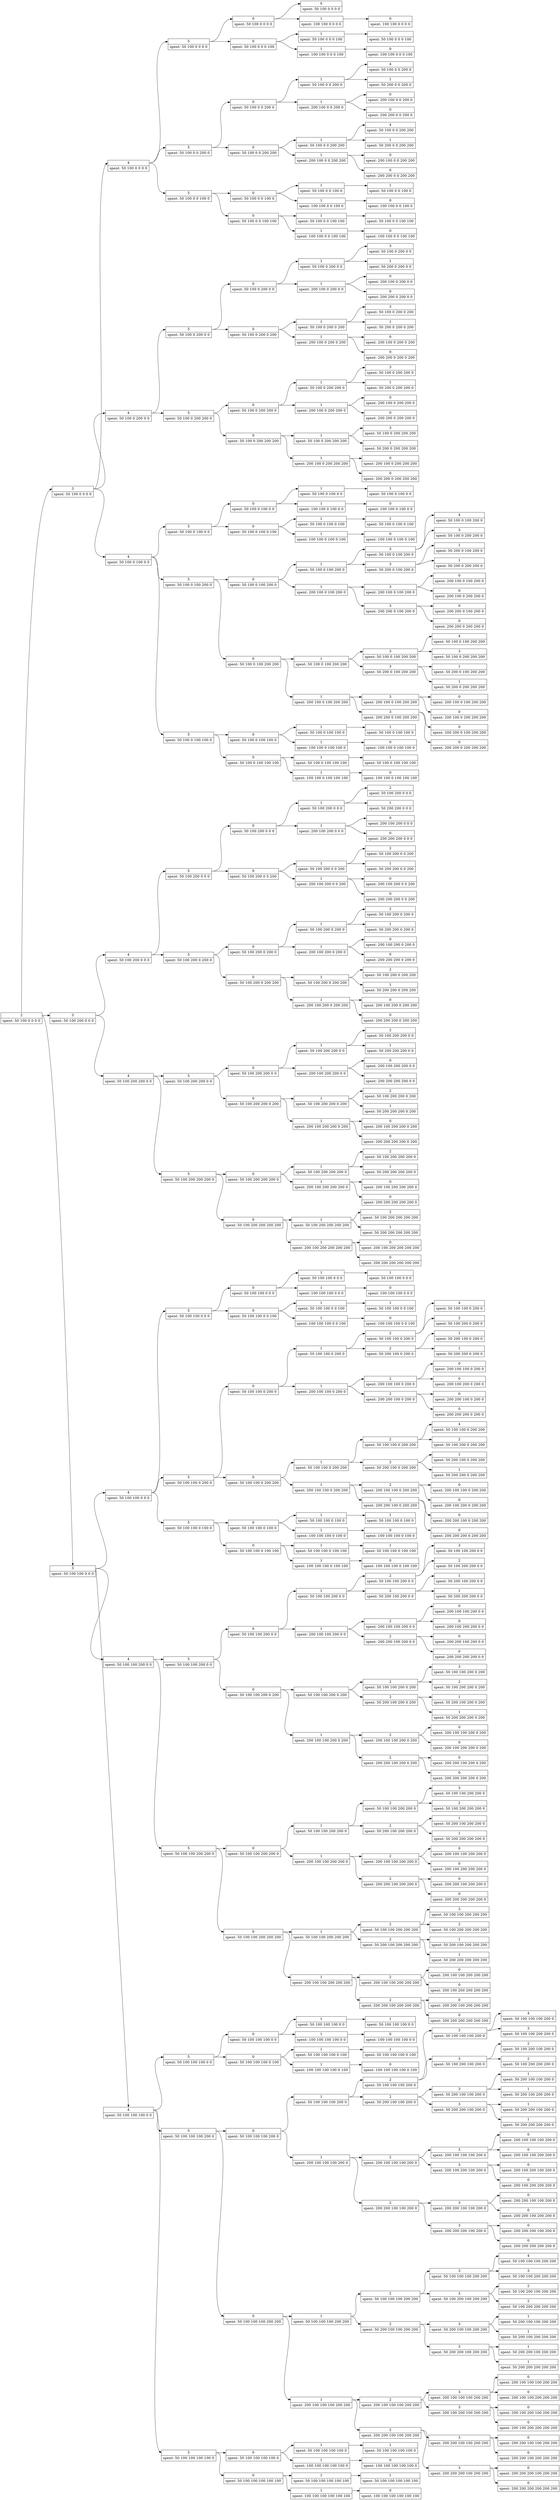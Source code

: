 digraph g {  graph [ rankdir = "LR"];node [fontsize = "16" shape = "ellipse"]; edge [];"node0"[label="<f0>2| spent: 50 100 0 0 0 0 " shape = "record"];"node1"[label="<f0>3| spent: 50 100 0 0 0 0 " shape = "record"];"node2"[label="<f0>4| spent: 50 100 0 0 0 0 " shape = "record"];"node3"[label="<f0>5| spent: 50 100 0 0 0 0 " shape = "record"];"node4"[label="<f0>0| spent: 50 100 0 0 0 0 " shape = "record"];"node5"[label="<f0>0| spent: 50 100 0 0 0 0 " shape = "record"];"node6"[label="<f0>1| spent: 100 100 0 0 0 0 " shape = "record"];"node7"[label="<f0>0| spent: 100 100 0 0 0 0 " shape = "record"];"node8"[label="<f0>0| spent: 50 100 0 0 0 100 " shape = "record"];"node9"[label="<f0>1| spent: 50 100 0 0 0 100 " shape = "record"];"node10"[label="<f0>1| spent: 50 100 0 0 0 100 " shape = "record"];"node11"[label="<f0>1| spent: 100 100 0 0 0 100 " shape = "record"];"node12"[label="<f0>0| spent: 100 100 0 0 0 100 " shape = "record"];"node13"[label="<f0>5| spent: 50 100 0 0 200 0 " shape = "record"];"node14"[label="<f0>0| spent: 50 100 0 0 200 0 " shape = "record"];"node15"[label="<f0>1| spent: 50 100 0 0 200 0 " shape = "record"];"node16"[label="<f0>4| spent: 50 100 0 0 200 0 " shape = "record"];"node17"[label="<f0>1| spent: 50 200 0 0 200 0 " shape = "record"];"node18"[label="<f0>1| spent: 200 100 0 0 200 0 " shape = "record"];"node19"[label="<f0>0| spent: 200 100 0 0 200 0 " shape = "record"];"node20"[label="<f0>0| spent: 200 200 0 0 200 0 " shape = "record"];"node21"[label="<f0>0| spent: 50 100 0 0 200 200 " shape = "record"];"node22"[label="<f0>1| spent: 50 100 0 0 200 200 " shape = "record"];"node23"[label="<f0>4| spent: 50 100 0 0 200 200 " shape = "record"];"node24"[label="<f0>1| spent: 50 200 0 0 200 200 " shape = "record"];"node25"[label="<f0>1| spent: 200 100 0 0 200 200 " shape = "record"];"node26"[label="<f0>0| spent: 200 100 0 0 200 200 " shape = "record"];"node27"[label="<f0>0| spent: 200 200 0 0 200 200 " shape = "record"];"node28"[label="<f0>5| spent: 50 100 0 0 100 0 " shape = "record"];"node29"[label="<f0>0| spent: 50 100 0 0 100 0 " shape = "record"];"node30"[label="<f0>1| spent: 50 100 0 0 100 0 " shape = "record"];"node31"[label="<f0>1| spent: 50 100 0 0 100 0 " shape = "record"];"node32"[label="<f0>1| spent: 100 100 0 0 100 0 " shape = "record"];"node33"[label="<f0>0| spent: 100 100 0 0 100 0 " shape = "record"];"node34"[label="<f0>0| spent: 50 100 0 0 100 100 " shape = "record"];"node35"[label="<f0>1| spent: 50 100 0 0 100 100 " shape = "record"];"node36"[label="<f0>1| spent: 50 100 0 0 100 100 " shape = "record"];"node37"[label="<f0>1| spent: 100 100 0 0 100 100 " shape = "record"];"node38"[label="<f0>0| spent: 100 100 0 0 100 100 " shape = "record"];"node39"[label="<f0>4| spent: 50 100 0 200 0 0 " shape = "record"];"node40"[label="<f0>5| spent: 50 100 0 200 0 0 " shape = "record"];"node41"[label="<f0>0| spent: 50 100 0 200 0 0 " shape = "record"];"node42"[label="<f0>1| spent: 50 100 0 200 0 0 " shape = "record"];"node43"[label="<f0>3| spent: 50 100 0 200 0 0 " shape = "record"];"node44"[label="<f0>1| spent: 50 200 0 200 0 0 " shape = "record"];"node45"[label="<f0>1| spent: 200 100 0 200 0 0 " shape = "record"];"node46"[label="<f0>0| spent: 200 100 0 200 0 0 " shape = "record"];"node47"[label="<f0>0| spent: 200 200 0 200 0 0 " shape = "record"];"node48"[label="<f0>0| spent: 50 100 0 200 0 200 " shape = "record"];"node49"[label="<f0>1| spent: 50 100 0 200 0 200 " shape = "record"];"node50"[label="<f0>3| spent: 50 100 0 200 0 200 " shape = "record"];"node51"[label="<f0>1| spent: 50 200 0 200 0 200 " shape = "record"];"node52"[label="<f0>1| spent: 200 100 0 200 0 200 " shape = "record"];"node53"[label="<f0>0| spent: 200 100 0 200 0 200 " shape = "record"];"node54"[label="<f0>0| spent: 200 200 0 200 0 200 " shape = "record"];"node55"[label="<f0>5| spent: 50 100 0 200 200 0 " shape = "record"];"node56"[label="<f0>0| spent: 50 100 0 200 200 0 " shape = "record"];"node57"[label="<f0>1| spent: 50 100 0 200 200 0 " shape = "record"];"node58"[label="<f0>3| spent: 50 100 0 200 200 0 " shape = "record"];"node59"[label="<f0>1| spent: 50 200 0 200 200 0 " shape = "record"];"node60"[label="<f0>1| spent: 200 100 0 200 200 0 " shape = "record"];"node61"[label="<f0>0| spent: 200 100 0 200 200 0 " shape = "record"];"node62"[label="<f0>0| spent: 200 200 0 200 200 0 " shape = "record"];"node63"[label="<f0>0| spent: 50 100 0 200 200 200 " shape = "record"];"node64"[label="<f0>1| spent: 50 100 0 200 200 200 " shape = "record"];"node65"[label="<f0>3| spent: 50 100 0 200 200 200 " shape = "record"];"node66"[label="<f0>1| spent: 50 200 0 200 200 200 " shape = "record"];"node67"[label="<f0>1| spent: 200 100 0 200 200 200 " shape = "record"];"node68"[label="<f0>0| spent: 200 100 0 200 200 200 " shape = "record"];"node69"[label="<f0>0| spent: 200 200 0 200 200 200 " shape = "record"];"node70"[label="<f0>4| spent: 50 100 0 100 0 0 " shape = "record"];"node71"[label="<f0>5| spent: 50 100 0 100 0 0 " shape = "record"];"node72"[label="<f0>0| spent: 50 100 0 100 0 0 " shape = "record"];"node73"[label="<f0>1| spent: 50 100 0 100 0 0 " shape = "record"];"node74"[label="<f0>1| spent: 50 100 0 100 0 0 " shape = "record"];"node75"[label="<f0>1| spent: 100 100 0 100 0 0 " shape = "record"];"node76"[label="<f0>0| spent: 100 100 0 100 0 0 " shape = "record"];"node77"[label="<f0>0| spent: 50 100 0 100 0 100 " shape = "record"];"node78"[label="<f0>1| spent: 50 100 0 100 0 100 " shape = "record"];"node79"[label="<f0>1| spent: 50 100 0 100 0 100 " shape = "record"];"node80"[label="<f0>1| spent: 100 100 0 100 0 100 " shape = "record"];"node81"[label="<f0>0| spent: 100 100 0 100 0 100 " shape = "record"];"node82"[label="<f0>5| spent: 50 100 0 100 200 0 " shape = "record"];"node83"[label="<f0>0| spent: 50 100 0 100 200 0 " shape = "record"];"node84"[label="<f0>1| spent: 50 100 0 100 200 0 " shape = "record"];"node85"[label="<f0>3| spent: 50 100 0 100 200 0 " shape = "record"];"node86"[label="<f0>4| spent: 50 100 0 100 200 0 " shape = "record"];"node87"[label="<f0>3| spent: 50 100 0 200 200 0 " shape = "record"];"node88"[label="<f0>3| spent: 50 200 0 100 200 0 " shape = "record"];"node89"[label="<f0>1| spent: 50 200 0 100 200 0 " shape = "record"];"node90"[label="<f0>1| spent: 50 200 0 200 200 0 " shape = "record"];"node91"[label="<f0>1| spent: 200 100 0 100 200 0 " shape = "record"];"node92"[label="<f0>3| spent: 200 100 0 100 200 0 " shape = "record"];"node93"[label="<f0>0| spent: 200 100 0 100 200 0 " shape = "record"];"node94"[label="<f0>0| spent: 200 100 0 200 200 0 " shape = "record"];"node95"[label="<f0>3| spent: 200 200 0 100 200 0 " shape = "record"];"node96"[label="<f0>0| spent: 200 200 0 100 200 0 " shape = "record"];"node97"[label="<f0>0| spent: 200 200 0 200 200 0 " shape = "record"];"node98"[label="<f0>0| spent: 50 100 0 100 200 200 " shape = "record"];"node99"[label="<f0>1| spent: 50 100 0 100 200 200 " shape = "record"];"node100"[label="<f0>3| spent: 50 100 0 100 200 200 " shape = "record"];"node101"[label="<f0>4| spent: 50 100 0 100 200 200 " shape = "record"];"node102"[label="<f0>3| spent: 50 100 0 200 200 200 " shape = "record"];"node103"[label="<f0>3| spent: 50 200 0 100 200 200 " shape = "record"];"node104"[label="<f0>1| spent: 50 200 0 100 200 200 " shape = "record"];"node105"[label="<f0>1| spent: 50 200 0 200 200 200 " shape = "record"];"node106"[label="<f0>1| spent: 200 100 0 100 200 200 " shape = "record"];"node107"[label="<f0>3| spent: 200 100 0 100 200 200 " shape = "record"];"node108"[label="<f0>0| spent: 200 100 0 100 200 200 " shape = "record"];"node109"[label="<f0>0| spent: 200 100 0 200 200 200 " shape = "record"];"node110"[label="<f0>3| spent: 200 200 0 100 200 200 " shape = "record"];"node111"[label="<f0>0| spent: 200 200 0 100 200 200 " shape = "record"];"node112"[label="<f0>0| spent: 200 200 0 200 200 200 " shape = "record"];"node113"[label="<f0>5| spent: 50 100 0 100 100 0 " shape = "record"];"node114"[label="<f0>0| spent: 50 100 0 100 100 0 " shape = "record"];"node115"[label="<f0>1| spent: 50 100 0 100 100 0 " shape = "record"];"node116"[label="<f0>1| spent: 50 100 0 100 100 0 " shape = "record"];"node117"[label="<f0>1| spent: 100 100 0 100 100 0 " shape = "record"];"node118"[label="<f0>0| spent: 100 100 0 100 100 0 " shape = "record"];"node119"[label="<f0>0| spent: 50 100 0 100 100 100 " shape = "record"];"node120"[label="<f0>1| spent: 50 100 0 100 100 100 " shape = "record"];"node121"[label="<f0>1| spent: 50 100 0 100 100 100 " shape = "record"];"node122"[label="<f0>1| spent: 100 100 0 100 100 100 " shape = "record"];"node123"[label="<f0>0| spent: 100 100 0 100 100 100 " shape = "record"];"node124"[label="<f0>3| spent: 50 100 200 0 0 0 " shape = "record"];"node125"[label="<f0>4| spent: 50 100 200 0 0 0 " shape = "record"];"node126"[label="<f0>5| spent: 50 100 200 0 0 0 " shape = "record"];"node127"[label="<f0>0| spent: 50 100 200 0 0 0 " shape = "record"];"node128"[label="<f0>1| spent: 50 100 200 0 0 0 " shape = "record"];"node129"[label="<f0>2| spent: 50 100 200 0 0 0 " shape = "record"];"node130"[label="<f0>1| spent: 50 200 200 0 0 0 " shape = "record"];"node131"[label="<f0>1| spent: 200 100 200 0 0 0 " shape = "record"];"node132"[label="<f0>0| spent: 200 100 200 0 0 0 " shape = "record"];"node133"[label="<f0>0| spent: 200 200 200 0 0 0 " shape = "record"];"node134"[label="<f0>0| spent: 50 100 200 0 0 200 " shape = "record"];"node135"[label="<f0>1| spent: 50 100 200 0 0 200 " shape = "record"];"node136"[label="<f0>2| spent: 50 100 200 0 0 200 " shape = "record"];"node137"[label="<f0>1| spent: 50 200 200 0 0 200 " shape = "record"];"node138"[label="<f0>1| spent: 200 100 200 0 0 200 " shape = "record"];"node139"[label="<f0>0| spent: 200 100 200 0 0 200 " shape = "record"];"node140"[label="<f0>0| spent: 200 200 200 0 0 200 " shape = "record"];"node141"[label="<f0>5| spent: 50 100 200 0 200 0 " shape = "record"];"node142"[label="<f0>0| spent: 50 100 200 0 200 0 " shape = "record"];"node143"[label="<f0>1| spent: 50 100 200 0 200 0 " shape = "record"];"node144"[label="<f0>2| spent: 50 100 200 0 200 0 " shape = "record"];"node145"[label="<f0>1| spent: 50 200 200 0 200 0 " shape = "record"];"node146"[label="<f0>1| spent: 200 100 200 0 200 0 " shape = "record"];"node147"[label="<f0>0| spent: 200 100 200 0 200 0 " shape = "record"];"node148"[label="<f0>0| spent: 200 200 200 0 200 0 " shape = "record"];"node149"[label="<f0>0| spent: 50 100 200 0 200 200 " shape = "record"];"node150"[label="<f0>1| spent: 50 100 200 0 200 200 " shape = "record"];"node151"[label="<f0>2| spent: 50 100 200 0 200 200 " shape = "record"];"node152"[label="<f0>1| spent: 50 200 200 0 200 200 " shape = "record"];"node153"[label="<f0>1| spent: 200 100 200 0 200 200 " shape = "record"];"node154"[label="<f0>0| spent: 200 100 200 0 200 200 " shape = "record"];"node155"[label="<f0>0| spent: 200 200 200 0 200 200 " shape = "record"];"node156"[label="<f0>4| spent: 50 100 200 200 0 0 " shape = "record"];"node157"[label="<f0>5| spent: 50 100 200 200 0 0 " shape = "record"];"node158"[label="<f0>0| spent: 50 100 200 200 0 0 " shape = "record"];"node159"[label="<f0>1| spent: 50 100 200 200 0 0 " shape = "record"];"node160"[label="<f0>2| spent: 50 100 200 200 0 0 " shape = "record"];"node161"[label="<f0>1| spent: 50 200 200 200 0 0 " shape = "record"];"node162"[label="<f0>1| spent: 200 100 200 200 0 0 " shape = "record"];"node163"[label="<f0>0| spent: 200 100 200 200 0 0 " shape = "record"];"node164"[label="<f0>0| spent: 200 200 200 200 0 0 " shape = "record"];"node165"[label="<f0>0| spent: 50 100 200 200 0 200 " shape = "record"];"node166"[label="<f0>1| spent: 50 100 200 200 0 200 " shape = "record"];"node167"[label="<f0>2| spent: 50 100 200 200 0 200 " shape = "record"];"node168"[label="<f0>1| spent: 50 200 200 200 0 200 " shape = "record"];"node169"[label="<f0>1| spent: 200 100 200 200 0 200 " shape = "record"];"node170"[label="<f0>0| spent: 200 100 200 200 0 200 " shape = "record"];"node171"[label="<f0>0| spent: 200 200 200 200 0 200 " shape = "record"];"node172"[label="<f0>5| spent: 50 100 200 200 200 0 " shape = "record"];"node173"[label="<f0>0| spent: 50 100 200 200 200 0 " shape = "record"];"node174"[label="<f0>1| spent: 50 100 200 200 200 0 " shape = "record"];"node175"[label="<f0>2| spent: 50 100 200 200 200 0 " shape = "record"];"node176"[label="<f0>1| spent: 50 200 200 200 200 0 " shape = "record"];"node177"[label="<f0>1| spent: 200 100 200 200 200 0 " shape = "record"];"node178"[label="<f0>0| spent: 200 100 200 200 200 0 " shape = "record"];"node179"[label="<f0>0| spent: 200 200 200 200 200 0 " shape = "record"];"node180"[label="<f0>0| spent: 50 100 200 200 200 200 " shape = "record"];"node181"[label="<f0>1| spent: 50 100 200 200 200 200 " shape = "record"];"node182"[label="<f0>2| spent: 50 100 200 200 200 200 " shape = "record"];"node183"[label="<f0>1| spent: 50 200 200 200 200 200 " shape = "record"];"node184"[label="<f0>1| spent: 200 100 200 200 200 200 " shape = "record"];"node185"[label="<f0>0| spent: 200 100 200 200 200 200 " shape = "record"];"node186"[label="<f0>0| spent: 200 200 200 200 200 200 " shape = "record"];"node187"[label="<f0>3| spent: 50 100 100 0 0 0 " shape = "record"];"node188"[label="<f0>4| spent: 50 100 100 0 0 0 " shape = "record"];"node189"[label="<f0>5| spent: 50 100 100 0 0 0 " shape = "record"];"node190"[label="<f0>0| spent: 50 100 100 0 0 0 " shape = "record"];"node191"[label="<f0>1| spent: 50 100 100 0 0 0 " shape = "record"];"node192"[label="<f0>1| spent: 50 100 100 0 0 0 " shape = "record"];"node193"[label="<f0>1| spent: 100 100 100 0 0 0 " shape = "record"];"node194"[label="<f0>0| spent: 100 100 100 0 0 0 " shape = "record"];"node195"[label="<f0>0| spent: 50 100 100 0 0 100 " shape = "record"];"node196"[label="<f0>1| spent: 50 100 100 0 0 100 " shape = "record"];"node197"[label="<f0>1| spent: 50 100 100 0 0 100 " shape = "record"];"node198"[label="<f0>1| spent: 100 100 100 0 0 100 " shape = "record"];"node199"[label="<f0>0| spent: 100 100 100 0 0 100 " shape = "record"];"node200"[label="<f0>5| spent: 50 100 100 0 200 0 " shape = "record"];"node201"[label="<f0>0| spent: 50 100 100 0 200 0 " shape = "record"];"node202"[label="<f0>1| spent: 50 100 100 0 200 0 " shape = "record"];"node203"[label="<f0>2| spent: 50 100 100 0 200 0 " shape = "record"];"node204"[label="<f0>4| spent: 50 100 100 0 200 0 " shape = "record"];"node205"[label="<f0>2| spent: 50 100 200 0 200 0 " shape = "record"];"node206"[label="<f0>2| spent: 50 200 100 0 200 0 " shape = "record"];"node207"[label="<f0>1| spent: 50 200 100 0 200 0 " shape = "record"];"node208"[label="<f0>1| spent: 50 200 200 0 200 0 " shape = "record"];"node209"[label="<f0>1| spent: 200 100 100 0 200 0 " shape = "record"];"node210"[label="<f0>2| spent: 200 100 100 0 200 0 " shape = "record"];"node211"[label="<f0>0| spent: 200 100 100 0 200 0 " shape = "record"];"node212"[label="<f0>0| spent: 200 100 200 0 200 0 " shape = "record"];"node213"[label="<f0>2| spent: 200 200 100 0 200 0 " shape = "record"];"node214"[label="<f0>0| spent: 200 200 100 0 200 0 " shape = "record"];"node215"[label="<f0>0| spent: 200 200 200 0 200 0 " shape = "record"];"node216"[label="<f0>0| spent: 50 100 100 0 200 200 " shape = "record"];"node217"[label="<f0>1| spent: 50 100 100 0 200 200 " shape = "record"];"node218"[label="<f0>2| spent: 50 100 100 0 200 200 " shape = "record"];"node219"[label="<f0>4| spent: 50 100 100 0 200 200 " shape = "record"];"node220"[label="<f0>2| spent: 50 100 200 0 200 200 " shape = "record"];"node221"[label="<f0>2| spent: 50 200 100 0 200 200 " shape = "record"];"node222"[label="<f0>1| spent: 50 200 100 0 200 200 " shape = "record"];"node223"[label="<f0>1| spent: 50 200 200 0 200 200 " shape = "record"];"node224"[label="<f0>1| spent: 200 100 100 0 200 200 " shape = "record"];"node225"[label="<f0>2| spent: 200 100 100 0 200 200 " shape = "record"];"node226"[label="<f0>0| spent: 200 100 100 0 200 200 " shape = "record"];"node227"[label="<f0>0| spent: 200 100 200 0 200 200 " shape = "record"];"node228"[label="<f0>2| spent: 200 200 100 0 200 200 " shape = "record"];"node229"[label="<f0>0| spent: 200 200 100 0 200 200 " shape = "record"];"node230"[label="<f0>0| spent: 200 200 200 0 200 200 " shape = "record"];"node231"[label="<f0>5| spent: 50 100 100 0 100 0 " shape = "record"];"node232"[label="<f0>0| spent: 50 100 100 0 100 0 " shape = "record"];"node233"[label="<f0>1| spent: 50 100 100 0 100 0 " shape = "record"];"node234"[label="<f0>1| spent: 50 100 100 0 100 0 " shape = "record"];"node235"[label="<f0>1| spent: 100 100 100 0 100 0 " shape = "record"];"node236"[label="<f0>0| spent: 100 100 100 0 100 0 " shape = "record"];"node237"[label="<f0>0| spent: 50 100 100 0 100 100 " shape = "record"];"node238"[label="<f0>1| spent: 50 100 100 0 100 100 " shape = "record"];"node239"[label="<f0>1| spent: 50 100 100 0 100 100 " shape = "record"];"node240"[label="<f0>1| spent: 100 100 100 0 100 100 " shape = "record"];"node241"[label="<f0>0| spent: 100 100 100 0 100 100 " shape = "record"];"node242"[label="<f0>4| spent: 50 100 100 200 0 0 " shape = "record"];"node243"[label="<f0>5| spent: 50 100 100 200 0 0 " shape = "record"];"node244"[label="<f0>0| spent: 50 100 100 200 0 0 " shape = "record"];"node245"[label="<f0>1| spent: 50 100 100 200 0 0 " shape = "record"];"node246"[label="<f0>2| spent: 50 100 100 200 0 0 " shape = "record"];"node247"[label="<f0>3| spent: 50 100 100 200 0 0 " shape = "record"];"node248"[label="<f0>2| spent: 50 100 200 200 0 0 " shape = "record"];"node249"[label="<f0>2| spent: 50 200 100 200 0 0 " shape = "record"];"node250"[label="<f0>1| spent: 50 200 100 200 0 0 " shape = "record"];"node251"[label="<f0>1| spent: 50 200 200 200 0 0 " shape = "record"];"node252"[label="<f0>1| spent: 200 100 100 200 0 0 " shape = "record"];"node253"[label="<f0>2| spent: 200 100 100 200 0 0 " shape = "record"];"node254"[label="<f0>0| spent: 200 100 100 200 0 0 " shape = "record"];"node255"[label="<f0>0| spent: 200 100 200 200 0 0 " shape = "record"];"node256"[label="<f0>2| spent: 200 200 100 200 0 0 " shape = "record"];"node257"[label="<f0>0| spent: 200 200 100 200 0 0 " shape = "record"];"node258"[label="<f0>0| spent: 200 200 200 200 0 0 " shape = "record"];"node259"[label="<f0>0| spent: 50 100 100 200 0 200 " shape = "record"];"node260"[label="<f0>1| spent: 50 100 100 200 0 200 " shape = "record"];"node261"[label="<f0>2| spent: 50 100 100 200 0 200 " shape = "record"];"node262"[label="<f0>3| spent: 50 100 100 200 0 200 " shape = "record"];"node263"[label="<f0>2| spent: 50 100 200 200 0 200 " shape = "record"];"node264"[label="<f0>2| spent: 50 200 100 200 0 200 " shape = "record"];"node265"[label="<f0>1| spent: 50 200 100 200 0 200 " shape = "record"];"node266"[label="<f0>1| spent: 50 200 200 200 0 200 " shape = "record"];"node267"[label="<f0>1| spent: 200 100 100 200 0 200 " shape = "record"];"node268"[label="<f0>2| spent: 200 100 100 200 0 200 " shape = "record"];"node269"[label="<f0>0| spent: 200 100 100 200 0 200 " shape = "record"];"node270"[label="<f0>0| spent: 200 100 200 200 0 200 " shape = "record"];"node271"[label="<f0>2| spent: 200 200 100 200 0 200 " shape = "record"];"node272"[label="<f0>0| spent: 200 200 100 200 0 200 " shape = "record"];"node273"[label="<f0>0| spent: 200 200 200 200 0 200 " shape = "record"];"node274"[label="<f0>5| spent: 50 100 100 200 200 0 " shape = "record"];"node275"[label="<f0>0| spent: 50 100 100 200 200 0 " shape = "record"];"node276"[label="<f0>1| spent: 50 100 100 200 200 0 " shape = "record"];"node277"[label="<f0>2| spent: 50 100 100 200 200 0 " shape = "record"];"node278"[label="<f0>3| spent: 50 100 100 200 200 0 " shape = "record"];"node279"[label="<f0>2| spent: 50 100 200 200 200 0 " shape = "record"];"node280"[label="<f0>2| spent: 50 200 100 200 200 0 " shape = "record"];"node281"[label="<f0>1| spent: 50 200 100 200 200 0 " shape = "record"];"node282"[label="<f0>1| spent: 50 200 200 200 200 0 " shape = "record"];"node283"[label="<f0>1| spent: 200 100 100 200 200 0 " shape = "record"];"node284"[label="<f0>2| spent: 200 100 100 200 200 0 " shape = "record"];"node285"[label="<f0>0| spent: 200 100 100 200 200 0 " shape = "record"];"node286"[label="<f0>0| spent: 200 100 200 200 200 0 " shape = "record"];"node287"[label="<f0>2| spent: 200 200 100 200 200 0 " shape = "record"];"node288"[label="<f0>0| spent: 200 200 100 200 200 0 " shape = "record"];"node289"[label="<f0>0| spent: 200 200 200 200 200 0 " shape = "record"];"node290"[label="<f0>0| spent: 50 100 100 200 200 200 " shape = "record"];"node291"[label="<f0>1| spent: 50 100 100 200 200 200 " shape = "record"];"node292"[label="<f0>2| spent: 50 100 100 200 200 200 " shape = "record"];"node293"[label="<f0>3| spent: 50 100 100 200 200 200 " shape = "record"];"node294"[label="<f0>2| spent: 50 100 200 200 200 200 " shape = "record"];"node295"[label="<f0>2| spent: 50 200 100 200 200 200 " shape = "record"];"node296"[label="<f0>1| spent: 50 200 100 200 200 200 " shape = "record"];"node297"[label="<f0>1| spent: 50 200 200 200 200 200 " shape = "record"];"node298"[label="<f0>1| spent: 200 100 100 200 200 200 " shape = "record"];"node299"[label="<f0>2| spent: 200 100 100 200 200 200 " shape = "record"];"node300"[label="<f0>0| spent: 200 100 100 200 200 200 " shape = "record"];"node301"[label="<f0>0| spent: 200 100 200 200 200 200 " shape = "record"];"node302"[label="<f0>2| spent: 200 200 100 200 200 200 " shape = "record"];"node303"[label="<f0>0| spent: 200 200 100 200 200 200 " shape = "record"];"node304"[label="<f0>0| spent: 200 200 200 200 200 200 " shape = "record"];"node305"[label="<f0>4| spent: 50 100 100 100 0 0 " shape = "record"];"node306"[label="<f0>5| spent: 50 100 100 100 0 0 " shape = "record"];"node307"[label="<f0>0| spent: 50 100 100 100 0 0 " shape = "record"];"node308"[label="<f0>1| spent: 50 100 100 100 0 0 " shape = "record"];"node309"[label="<f0>1| spent: 50 100 100 100 0 0 " shape = "record"];"node310"[label="<f0>1| spent: 100 100 100 100 0 0 " shape = "record"];"node311"[label="<f0>0| spent: 100 100 100 100 0 0 " shape = "record"];"node312"[label="<f0>0| spent: 50 100 100 100 0 100 " shape = "record"];"node313"[label="<f0>1| spent: 50 100 100 100 0 100 " shape = "record"];"node314"[label="<f0>1| spent: 50 100 100 100 0 100 " shape = "record"];"node315"[label="<f0>1| spent: 100 100 100 100 0 100 " shape = "record"];"node316"[label="<f0>0| spent: 100 100 100 100 0 100 " shape = "record"];"node317"[label="<f0>5| spent: 50 100 100 100 200 0 " shape = "record"];"node318"[label="<f0>0| spent: 50 100 100 100 200 0 " shape = "record"];"node319"[label="<f0>1| spent: 50 100 100 100 200 0 " shape = "record"];"node320"[label="<f0>2| spent: 50 100 100 100 200 0 " shape = "record"];"node321"[label="<f0>3| spent: 50 100 100 100 200 0 " shape = "record"];"node322"[label="<f0>4| spent: 50 100 100 100 200 0 " shape = "record"];"node323"[label="<f0>3| spent: 50 100 100 200 200 0 " shape = "record"];"node324"[label="<f0>3| spent: 50 100 200 100 200 0 " shape = "record"];"node325"[label="<f0>2| spent: 50 100 200 100 200 0 " shape = "record"];"node326"[label="<f0>2| spent: 50 100 200 200 200 0 " shape = "record"];"node327"[label="<f0>2| spent: 50 200 100 100 200 0 " shape = "record"];"node328"[label="<f0>3| spent: 50 200 100 100 200 0 " shape = "record"];"node329"[label="<f0>1| spent: 50 200 100 100 200 0 " shape = "record"];"node330"[label="<f0>1| spent: 50 200 100 200 200 0 " shape = "record"];"node331"[label="<f0>3| spent: 50 200 200 100 200 0 " shape = "record"];"node332"[label="<f0>1| spent: 50 200 200 100 200 0 " shape = "record"];"node333"[label="<f0>1| spent: 50 200 200 200 200 0 " shape = "record"];"node334"[label="<f0>1| spent: 200 100 100 100 200 0 " shape = "record"];"node335"[label="<f0>2| spent: 200 100 100 100 200 0 " shape = "record"];"node336"[label="<f0>3| spent: 200 100 100 100 200 0 " shape = "record"];"node337"[label="<f0>0| spent: 200 100 100 100 200 0 " shape = "record"];"node338"[label="<f0>0| spent: 200 100 100 200 200 0 " shape = "record"];"node339"[label="<f0>3| spent: 200 100 200 100 200 0 " shape = "record"];"node340"[label="<f0>0| spent: 200 100 200 100 200 0 " shape = "record"];"node341"[label="<f0>0| spent: 200 100 200 200 200 0 " shape = "record"];"node342"[label="<f0>2| spent: 200 200 100 100 200 0 " shape = "record"];"node343"[label="<f0>3| spent: 200 200 100 100 200 0 " shape = "record"];"node344"[label="<f0>0| spent: 200 200 100 100 200 0 " shape = "record"];"node345"[label="<f0>0| spent: 200 200 100 200 200 0 " shape = "record"];"node346"[label="<f0>3| spent: 200 200 200 100 200 0 " shape = "record"];"node347"[label="<f0>0| spent: 200 200 200 100 200 0 " shape = "record"];"node348"[label="<f0>0| spent: 200 200 200 200 200 0 " shape = "record"];"node349"[label="<f0>0| spent: 50 100 100 100 200 200 " shape = "record"];"node350"[label="<f0>1| spent: 50 100 100 100 200 200 " shape = "record"];"node351"[label="<f0>2| spent: 50 100 100 100 200 200 " shape = "record"];"node352"[label="<f0>3| spent: 50 100 100 100 200 200 " shape = "record"];"node353"[label="<f0>4| spent: 50 100 100 100 200 200 " shape = "record"];"node354"[label="<f0>3| spent: 50 100 100 200 200 200 " shape = "record"];"node355"[label="<f0>3| spent: 50 100 200 100 200 200 " shape = "record"];"node356"[label="<f0>2| spent: 50 100 200 100 200 200 " shape = "record"];"node357"[label="<f0>2| spent: 50 100 200 200 200 200 " shape = "record"];"node358"[label="<f0>2| spent: 50 200 100 100 200 200 " shape = "record"];"node359"[label="<f0>3| spent: 50 200 100 100 200 200 " shape = "record"];"node360"[label="<f0>1| spent: 50 200 100 100 200 200 " shape = "record"];"node361"[label="<f0>1| spent: 50 200 100 200 200 200 " shape = "record"];"node362"[label="<f0>3| spent: 50 200 200 100 200 200 " shape = "record"];"node363"[label="<f0>1| spent: 50 200 200 100 200 200 " shape = "record"];"node364"[label="<f0>1| spent: 50 200 200 200 200 200 " shape = "record"];"node365"[label="<f0>1| spent: 200 100 100 100 200 200 " shape = "record"];"node366"[label="<f0>2| spent: 200 100 100 100 200 200 " shape = "record"];"node367"[label="<f0>3| spent: 200 100 100 100 200 200 " shape = "record"];"node368"[label="<f0>0| spent: 200 100 100 100 200 200 " shape = "record"];"node369"[label="<f0>0| spent: 200 100 100 200 200 200 " shape = "record"];"node370"[label="<f0>3| spent: 200 100 200 100 200 200 " shape = "record"];"node371"[label="<f0>0| spent: 200 100 200 100 200 200 " shape = "record"];"node372"[label="<f0>0| spent: 200 100 200 200 200 200 " shape = "record"];"node373"[label="<f0>2| spent: 200 200 100 100 200 200 " shape = "record"];"node374"[label="<f0>3| spent: 200 200 100 100 200 200 " shape = "record"];"node375"[label="<f0>0| spent: 200 200 100 100 200 200 " shape = "record"];"node376"[label="<f0>0| spent: 200 200 100 200 200 200 " shape = "record"];"node377"[label="<f0>3| spent: 200 200 200 100 200 200 " shape = "record"];"node378"[label="<f0>0| spent: 200 200 200 100 200 200 " shape = "record"];"node379"[label="<f0>0| spent: 200 200 200 200 200 200 " shape = "record"];"node380"[label="<f0>5| spent: 50 100 100 100 100 0 " shape = "record"];"node381"[label="<f0>0| spent: 50 100 100 100 100 0 " shape = "record"];"node382"[label="<f0>1| spent: 50 100 100 100 100 0 " shape = "record"];"node383"[label="<f0>1| spent: 50 100 100 100 100 0 " shape = "record"];"node384"[label="<f0>1| spent: 100 100 100 100 100 0 " shape = "record"];"node385"[label="<f0>0| spent: 100 100 100 100 100 0 " shape = "record"];"node386"[label="<f0>0| spent: 50 100 100 100 100 100 " shape = "record"];"node387"[label="<f0>1| spent: 50 100 100 100 100 100 " shape = "record"];"node388"[label="<f0>1| spent: 50 100 100 100 100 100 " shape = "record"];"node389"[label="<f0>1| spent: 100 100 100 100 100 100 " shape = "record"];"node390"[label="<f0>0| spent: 100 100 100 100 100 100 " shape = "record"];"node4":f0 -> "node5":f0 [ id = 0 label = ""];"node6":f0 -> "node7":f0 [ id = 1 label = ""];"node4":f0 -> "node6":f0 [ id = 2 label = ""];"node3":f0 -> "node4":f0 [ id = 3 label = ""];"node9":f0 -> "node10":f0 [ id = 4 label = ""];"node8":f0 -> "node9":f0 [ id = 5 label = ""];"node11":f0 -> "node12":f0 [ id = 6 label = ""];"node8":f0 -> "node11":f0 [ id = 7 label = ""];"node3":f0 -> "node8":f0 [ id = 8 label = ""];"node2":f0 -> "node3":f0 [ id = 9 label = ""];"node15":f0 -> "node16":f0 [ id = 10 label = ""];"node15":f0 -> "node17":f0 [ id = 11 label = ""];"node14":f0 -> "node15":f0 [ id = 12 label = ""];"node18":f0 -> "node19":f0 [ id = 13 label = ""];"node18":f0 -> "node20":f0 [ id = 14 label = ""];"node14":f0 -> "node18":f0 [ id = 15 label = ""];"node13":f0 -> "node14":f0 [ id = 16 label = ""];"node22":f0 -> "node23":f0 [ id = 17 label = ""];"node22":f0 -> "node24":f0 [ id = 18 label = ""];"node21":f0 -> "node22":f0 [ id = 19 label = ""];"node25":f0 -> "node26":f0 [ id = 20 label = ""];"node25":f0 -> "node27":f0 [ id = 21 label = ""];"node21":f0 -> "node25":f0 [ id = 22 label = ""];"node13":f0 -> "node21":f0 [ id = 23 label = ""];"node2":f0 -> "node13":f0 [ id = 24 label = ""];"node30":f0 -> "node31":f0 [ id = 25 label = ""];"node29":f0 -> "node30":f0 [ id = 26 label = ""];"node32":f0 -> "node33":f0 [ id = 27 label = ""];"node29":f0 -> "node32":f0 [ id = 28 label = ""];"node28":f0 -> "node29":f0 [ id = 29 label = ""];"node35":f0 -> "node36":f0 [ id = 30 label = ""];"node34":f0 -> "node35":f0 [ id = 31 label = ""];"node37":f0 -> "node38":f0 [ id = 32 label = ""];"node34":f0 -> "node37":f0 [ id = 33 label = ""];"node28":f0 -> "node34":f0 [ id = 34 label = ""];"node2":f0 -> "node28":f0 [ id = 35 label = ""];"node1":f0 -> "node2":f0 [ id = 36 label = ""];"node42":f0 -> "node43":f0 [ id = 37 label = ""];"node42":f0 -> "node44":f0 [ id = 38 label = ""];"node41":f0 -> "node42":f0 [ id = 39 label = ""];"node45":f0 -> "node46":f0 [ id = 40 label = ""];"node45":f0 -> "node47":f0 [ id = 41 label = ""];"node41":f0 -> "node45":f0 [ id = 42 label = ""];"node40":f0 -> "node41":f0 [ id = 43 label = ""];"node49":f0 -> "node50":f0 [ id = 44 label = ""];"node49":f0 -> "node51":f0 [ id = 45 label = ""];"node48":f0 -> "node49":f0 [ id = 46 label = ""];"node52":f0 -> "node53":f0 [ id = 47 label = ""];"node52":f0 -> "node54":f0 [ id = 48 label = ""];"node48":f0 -> "node52":f0 [ id = 49 label = ""];"node40":f0 -> "node48":f0 [ id = 50 label = ""];"node39":f0 -> "node40":f0 [ id = 51 label = ""];"node57":f0 -> "node58":f0 [ id = 52 label = ""];"node57":f0 -> "node59":f0 [ id = 53 label = ""];"node56":f0 -> "node57":f0 [ id = 54 label = ""];"node60":f0 -> "node61":f0 [ id = 55 label = ""];"node60":f0 -> "node62":f0 [ id = 56 label = ""];"node56":f0 -> "node60":f0 [ id = 57 label = ""];"node55":f0 -> "node56":f0 [ id = 58 label = ""];"node64":f0 -> "node65":f0 [ id = 59 label = ""];"node64":f0 -> "node66":f0 [ id = 60 label = ""];"node63":f0 -> "node64":f0 [ id = 61 label = ""];"node67":f0 -> "node68":f0 [ id = 62 label = ""];"node67":f0 -> "node69":f0 [ id = 63 label = ""];"node63":f0 -> "node67":f0 [ id = 64 label = ""];"node55":f0 -> "node63":f0 [ id = 65 label = ""];"node39":f0 -> "node55":f0 [ id = 66 label = ""];"node1":f0 -> "node39":f0 [ id = 67 label = ""];"node73":f0 -> "node74":f0 [ id = 68 label = ""];"node72":f0 -> "node73":f0 [ id = 69 label = ""];"node75":f0 -> "node76":f0 [ id = 70 label = ""];"node72":f0 -> "node75":f0 [ id = 71 label = ""];"node71":f0 -> "node72":f0 [ id = 72 label = ""];"node78":f0 -> "node79":f0 [ id = 73 label = ""];"node77":f0 -> "node78":f0 [ id = 74 label = ""];"node80":f0 -> "node81":f0 [ id = 75 label = ""];"node77":f0 -> "node80":f0 [ id = 76 label = ""];"node71":f0 -> "node77":f0 [ id = 77 label = ""];"node70":f0 -> "node71":f0 [ id = 78 label = ""];"node85":f0 -> "node86":f0 [ id = 79 label = ""];"node85":f0 -> "node87":f0 [ id = 80 label = ""];"node84":f0 -> "node85":f0 [ id = 81 label = ""];"node88":f0 -> "node89":f0 [ id = 82 label = ""];"node88":f0 -> "node90":f0 [ id = 83 label = ""];"node84":f0 -> "node88":f0 [ id = 84 label = ""];"node83":f0 -> "node84":f0 [ id = 85 label = ""];"node92":f0 -> "node93":f0 [ id = 86 label = ""];"node92":f0 -> "node94":f0 [ id = 87 label = ""];"node91":f0 -> "node92":f0 [ id = 88 label = ""];"node95":f0 -> "node96":f0 [ id = 89 label = ""];"node95":f0 -> "node97":f0 [ id = 90 label = ""];"node91":f0 -> "node95":f0 [ id = 91 label = ""];"node83":f0 -> "node91":f0 [ id = 92 label = ""];"node82":f0 -> "node83":f0 [ id = 93 label = ""];"node100":f0 -> "node101":f0 [ id = 94 label = ""];"node100":f0 -> "node102":f0 [ id = 95 label = ""];"node99":f0 -> "node100":f0 [ id = 96 label = ""];"node103":f0 -> "node104":f0 [ id = 97 label = ""];"node103":f0 -> "node105":f0 [ id = 98 label = ""];"node99":f0 -> "node103":f0 [ id = 99 label = ""];"node98":f0 -> "node99":f0 [ id = 100 label = ""];"node107":f0 -> "node108":f0 [ id = 101 label = ""];"node107":f0 -> "node109":f0 [ id = 102 label = ""];"node106":f0 -> "node107":f0 [ id = 103 label = ""];"node110":f0 -> "node111":f0 [ id = 104 label = ""];"node110":f0 -> "node112":f0 [ id = 105 label = ""];"node106":f0 -> "node110":f0 [ id = 106 label = ""];"node98":f0 -> "node106":f0 [ id = 107 label = ""];"node82":f0 -> "node98":f0 [ id = 108 label = ""];"node70":f0 -> "node82":f0 [ id = 109 label = ""];"node115":f0 -> "node116":f0 [ id = 110 label = ""];"node114":f0 -> "node115":f0 [ id = 111 label = ""];"node117":f0 -> "node118":f0 [ id = 112 label = ""];"node114":f0 -> "node117":f0 [ id = 113 label = ""];"node113":f0 -> "node114":f0 [ id = 114 label = ""];"node120":f0 -> "node121":f0 [ id = 115 label = ""];"node119":f0 -> "node120":f0 [ id = 116 label = ""];"node122":f0 -> "node123":f0 [ id = 117 label = ""];"node119":f0 -> "node122":f0 [ id = 118 label = ""];"node113":f0 -> "node119":f0 [ id = 119 label = ""];"node70":f0 -> "node113":f0 [ id = 120 label = ""];"node1":f0 -> "node70":f0 [ id = 121 label = ""];"node0":f0 -> "node1":f0 [ id = 122 label = ""];"node128":f0 -> "node129":f0 [ id = 123 label = ""];"node128":f0 -> "node130":f0 [ id = 124 label = ""];"node127":f0 -> "node128":f0 [ id = 125 label = ""];"node131":f0 -> "node132":f0 [ id = 126 label = ""];"node131":f0 -> "node133":f0 [ id = 127 label = ""];"node127":f0 -> "node131":f0 [ id = 128 label = ""];"node126":f0 -> "node127":f0 [ id = 129 label = ""];"node135":f0 -> "node136":f0 [ id = 130 label = ""];"node135":f0 -> "node137":f0 [ id = 131 label = ""];"node134":f0 -> "node135":f0 [ id = 132 label = ""];"node138":f0 -> "node139":f0 [ id = 133 label = ""];"node138":f0 -> "node140":f0 [ id = 134 label = ""];"node134":f0 -> "node138":f0 [ id = 135 label = ""];"node126":f0 -> "node134":f0 [ id = 136 label = ""];"node125":f0 -> "node126":f0 [ id = 137 label = ""];"node143":f0 -> "node144":f0 [ id = 138 label = ""];"node143":f0 -> "node145":f0 [ id = 139 label = ""];"node142":f0 -> "node143":f0 [ id = 140 label = ""];"node146":f0 -> "node147":f0 [ id = 141 label = ""];"node146":f0 -> "node148":f0 [ id = 142 label = ""];"node142":f0 -> "node146":f0 [ id = 143 label = ""];"node141":f0 -> "node142":f0 [ id = 144 label = ""];"node150":f0 -> "node151":f0 [ id = 145 label = ""];"node150":f0 -> "node152":f0 [ id = 146 label = ""];"node149":f0 -> "node150":f0 [ id = 147 label = ""];"node153":f0 -> "node154":f0 [ id = 148 label = ""];"node153":f0 -> "node155":f0 [ id = 149 label = ""];"node149":f0 -> "node153":f0 [ id = 150 label = ""];"node141":f0 -> "node149":f0 [ id = 151 label = ""];"node125":f0 -> "node141":f0 [ id = 152 label = ""];"node124":f0 -> "node125":f0 [ id = 153 label = ""];"node159":f0 -> "node160":f0 [ id = 154 label = ""];"node159":f0 -> "node161":f0 [ id = 155 label = ""];"node158":f0 -> "node159":f0 [ id = 156 label = ""];"node162":f0 -> "node163":f0 [ id = 157 label = ""];"node162":f0 -> "node164":f0 [ id = 158 label = ""];"node158":f0 -> "node162":f0 [ id = 159 label = ""];"node157":f0 -> "node158":f0 [ id = 160 label = ""];"node166":f0 -> "node167":f0 [ id = 161 label = ""];"node166":f0 -> "node168":f0 [ id = 162 label = ""];"node165":f0 -> "node166":f0 [ id = 163 label = ""];"node169":f0 -> "node170":f0 [ id = 164 label = ""];"node169":f0 -> "node171":f0 [ id = 165 label = ""];"node165":f0 -> "node169":f0 [ id = 166 label = ""];"node157":f0 -> "node165":f0 [ id = 167 label = ""];"node156":f0 -> "node157":f0 [ id = 168 label = ""];"node174":f0 -> "node175":f0 [ id = 169 label = ""];"node174":f0 -> "node176":f0 [ id = 170 label = ""];"node173":f0 -> "node174":f0 [ id = 171 label = ""];"node177":f0 -> "node178":f0 [ id = 172 label = ""];"node177":f0 -> "node179":f0 [ id = 173 label = ""];"node173":f0 -> "node177":f0 [ id = 174 label = ""];"node172":f0 -> "node173":f0 [ id = 175 label = ""];"node181":f0 -> "node182":f0 [ id = 176 label = ""];"node181":f0 -> "node183":f0 [ id = 177 label = ""];"node180":f0 -> "node181":f0 [ id = 178 label = ""];"node184":f0 -> "node185":f0 [ id = 179 label = ""];"node184":f0 -> "node186":f0 [ id = 180 label = ""];"node180":f0 -> "node184":f0 [ id = 181 label = ""];"node172":f0 -> "node180":f0 [ id = 182 label = ""];"node156":f0 -> "node172":f0 [ id = 183 label = ""];"node124":f0 -> "node156":f0 [ id = 184 label = ""];"node0":f0 -> "node124":f0 [ id = 185 label = ""];"node191":f0 -> "node192":f0 [ id = 186 label = ""];"node190":f0 -> "node191":f0 [ id = 187 label = ""];"node193":f0 -> "node194":f0 [ id = 188 label = ""];"node190":f0 -> "node193":f0 [ id = 189 label = ""];"node189":f0 -> "node190":f0 [ id = 190 label = ""];"node196":f0 -> "node197":f0 [ id = 191 label = ""];"node195":f0 -> "node196":f0 [ id = 192 label = ""];"node198":f0 -> "node199":f0 [ id = 193 label = ""];"node195":f0 -> "node198":f0 [ id = 194 label = ""];"node189":f0 -> "node195":f0 [ id = 195 label = ""];"node188":f0 -> "node189":f0 [ id = 196 label = ""];"node203":f0 -> "node204":f0 [ id = 197 label = ""];"node203":f0 -> "node205":f0 [ id = 198 label = ""];"node202":f0 -> "node203":f0 [ id = 199 label = ""];"node206":f0 -> "node207":f0 [ id = 200 label = ""];"node206":f0 -> "node208":f0 [ id = 201 label = ""];"node202":f0 -> "node206":f0 [ id = 202 label = ""];"node201":f0 -> "node202":f0 [ id = 203 label = ""];"node210":f0 -> "node211":f0 [ id = 204 label = ""];"node210":f0 -> "node212":f0 [ id = 205 label = ""];"node209":f0 -> "node210":f0 [ id = 206 label = ""];"node213":f0 -> "node214":f0 [ id = 207 label = ""];"node213":f0 -> "node215":f0 [ id = 208 label = ""];"node209":f0 -> "node213":f0 [ id = 209 label = ""];"node201":f0 -> "node209":f0 [ id = 210 label = ""];"node200":f0 -> "node201":f0 [ id = 211 label = ""];"node218":f0 -> "node219":f0 [ id = 212 label = ""];"node218":f0 -> "node220":f0 [ id = 213 label = ""];"node217":f0 -> "node218":f0 [ id = 214 label = ""];"node221":f0 -> "node222":f0 [ id = 215 label = ""];"node221":f0 -> "node223":f0 [ id = 216 label = ""];"node217":f0 -> "node221":f0 [ id = 217 label = ""];"node216":f0 -> "node217":f0 [ id = 218 label = ""];"node225":f0 -> "node226":f0 [ id = 219 label = ""];"node225":f0 -> "node227":f0 [ id = 220 label = ""];"node224":f0 -> "node225":f0 [ id = 221 label = ""];"node228":f0 -> "node229":f0 [ id = 222 label = ""];"node228":f0 -> "node230":f0 [ id = 223 label = ""];"node224":f0 -> "node228":f0 [ id = 224 label = ""];"node216":f0 -> "node224":f0 [ id = 225 label = ""];"node200":f0 -> "node216":f0 [ id = 226 label = ""];"node188":f0 -> "node200":f0 [ id = 227 label = ""];"node233":f0 -> "node234":f0 [ id = 228 label = ""];"node232":f0 -> "node233":f0 [ id = 229 label = ""];"node235":f0 -> "node236":f0 [ id = 230 label = ""];"node232":f0 -> "node235":f0 [ id = 231 label = ""];"node231":f0 -> "node232":f0 [ id = 232 label = ""];"node238":f0 -> "node239":f0 [ id = 233 label = ""];"node237":f0 -> "node238":f0 [ id = 234 label = ""];"node240":f0 -> "node241":f0 [ id = 235 label = ""];"node237":f0 -> "node240":f0 [ id = 236 label = ""];"node231":f0 -> "node237":f0 [ id = 237 label = ""];"node188":f0 -> "node231":f0 [ id = 238 label = ""];"node187":f0 -> "node188":f0 [ id = 239 label = ""];"node246":f0 -> "node247":f0 [ id = 240 label = ""];"node246":f0 -> "node248":f0 [ id = 241 label = ""];"node245":f0 -> "node246":f0 [ id = 242 label = ""];"node249":f0 -> "node250":f0 [ id = 243 label = ""];"node249":f0 -> "node251":f0 [ id = 244 label = ""];"node245":f0 -> "node249":f0 [ id = 245 label = ""];"node244":f0 -> "node245":f0 [ id = 246 label = ""];"node253":f0 -> "node254":f0 [ id = 247 label = ""];"node253":f0 -> "node255":f0 [ id = 248 label = ""];"node252":f0 -> "node253":f0 [ id = 249 label = ""];"node256":f0 -> "node257":f0 [ id = 250 label = ""];"node256":f0 -> "node258":f0 [ id = 251 label = ""];"node252":f0 -> "node256":f0 [ id = 252 label = ""];"node244":f0 -> "node252":f0 [ id = 253 label = ""];"node243":f0 -> "node244":f0 [ id = 254 label = ""];"node261":f0 -> "node262":f0 [ id = 255 label = ""];"node261":f0 -> "node263":f0 [ id = 256 label = ""];"node260":f0 -> "node261":f0 [ id = 257 label = ""];"node264":f0 -> "node265":f0 [ id = 258 label = ""];"node264":f0 -> "node266":f0 [ id = 259 label = ""];"node260":f0 -> "node264":f0 [ id = 260 label = ""];"node259":f0 -> "node260":f0 [ id = 261 label = ""];"node268":f0 -> "node269":f0 [ id = 262 label = ""];"node268":f0 -> "node270":f0 [ id = 263 label = ""];"node267":f0 -> "node268":f0 [ id = 264 label = ""];"node271":f0 -> "node272":f0 [ id = 265 label = ""];"node271":f0 -> "node273":f0 [ id = 266 label = ""];"node267":f0 -> "node271":f0 [ id = 267 label = ""];"node259":f0 -> "node267":f0 [ id = 268 label = ""];"node243":f0 -> "node259":f0 [ id = 269 label = ""];"node242":f0 -> "node243":f0 [ id = 270 label = ""];"node277":f0 -> "node278":f0 [ id = 271 label = ""];"node277":f0 -> "node279":f0 [ id = 272 label = ""];"node276":f0 -> "node277":f0 [ id = 273 label = ""];"node280":f0 -> "node281":f0 [ id = 274 label = ""];"node280":f0 -> "node282":f0 [ id = 275 label = ""];"node276":f0 -> "node280":f0 [ id = 276 label = ""];"node275":f0 -> "node276":f0 [ id = 277 label = ""];"node284":f0 -> "node285":f0 [ id = 278 label = ""];"node284":f0 -> "node286":f0 [ id = 279 label = ""];"node283":f0 -> "node284":f0 [ id = 280 label = ""];"node287":f0 -> "node288":f0 [ id = 281 label = ""];"node287":f0 -> "node289":f0 [ id = 282 label = ""];"node283":f0 -> "node287":f0 [ id = 283 label = ""];"node275":f0 -> "node283":f0 [ id = 284 label = ""];"node274":f0 -> "node275":f0 [ id = 285 label = ""];"node292":f0 -> "node293":f0 [ id = 286 label = ""];"node292":f0 -> "node294":f0 [ id = 287 label = ""];"node291":f0 -> "node292":f0 [ id = 288 label = ""];"node295":f0 -> "node296":f0 [ id = 289 label = ""];"node295":f0 -> "node297":f0 [ id = 290 label = ""];"node291":f0 -> "node295":f0 [ id = 291 label = ""];"node290":f0 -> "node291":f0 [ id = 292 label = ""];"node299":f0 -> "node300":f0 [ id = 293 label = ""];"node299":f0 -> "node301":f0 [ id = 294 label = ""];"node298":f0 -> "node299":f0 [ id = 295 label = ""];"node302":f0 -> "node303":f0 [ id = 296 label = ""];"node302":f0 -> "node304":f0 [ id = 297 label = ""];"node298":f0 -> "node302":f0 [ id = 298 label = ""];"node290":f0 -> "node298":f0 [ id = 299 label = ""];"node274":f0 -> "node290":f0 [ id = 300 label = ""];"node242":f0 -> "node274":f0 [ id = 301 label = ""];"node187":f0 -> "node242":f0 [ id = 302 label = ""];"node308":f0 -> "node309":f0 [ id = 303 label = ""];"node307":f0 -> "node308":f0 [ id = 304 label = ""];"node310":f0 -> "node311":f0 [ id = 305 label = ""];"node307":f0 -> "node310":f0 [ id = 306 label = ""];"node306":f0 -> "node307":f0 [ id = 307 label = ""];"node313":f0 -> "node314":f0 [ id = 308 label = ""];"node312":f0 -> "node313":f0 [ id = 309 label = ""];"node315":f0 -> "node316":f0 [ id = 310 label = ""];"node312":f0 -> "node315":f0 [ id = 311 label = ""];"node306":f0 -> "node312":f0 [ id = 312 label = ""];"node305":f0 -> "node306":f0 [ id = 313 label = ""];"node321":f0 -> "node322":f0 [ id = 314 label = ""];"node321":f0 -> "node323":f0 [ id = 315 label = ""];"node320":f0 -> "node321":f0 [ id = 316 label = ""];"node324":f0 -> "node325":f0 [ id = 317 label = ""];"node324":f0 -> "node326":f0 [ id = 318 label = ""];"node320":f0 -> "node324":f0 [ id = 319 label = ""];"node319":f0 -> "node320":f0 [ id = 320 label = ""];"node328":f0 -> "node329":f0 [ id = 321 label = ""];"node328":f0 -> "node330":f0 [ id = 322 label = ""];"node327":f0 -> "node328":f0 [ id = 323 label = ""];"node331":f0 -> "node332":f0 [ id = 324 label = ""];"node331":f0 -> "node333":f0 [ id = 325 label = ""];"node327":f0 -> "node331":f0 [ id = 326 label = ""];"node319":f0 -> "node327":f0 [ id = 327 label = ""];"node318":f0 -> "node319":f0 [ id = 328 label = ""];"node336":f0 -> "node337":f0 [ id = 329 label = ""];"node336":f0 -> "node338":f0 [ id = 330 label = ""];"node335":f0 -> "node336":f0 [ id = 331 label = ""];"node339":f0 -> "node340":f0 [ id = 332 label = ""];"node339":f0 -> "node341":f0 [ id = 333 label = ""];"node335":f0 -> "node339":f0 [ id = 334 label = ""];"node334":f0 -> "node335":f0 [ id = 335 label = ""];"node343":f0 -> "node344":f0 [ id = 336 label = ""];"node343":f0 -> "node345":f0 [ id = 337 label = ""];"node342":f0 -> "node343":f0 [ id = 338 label = ""];"node346":f0 -> "node347":f0 [ id = 339 label = ""];"node346":f0 -> "node348":f0 [ id = 340 label = ""];"node342":f0 -> "node346":f0 [ id = 341 label = ""];"node334":f0 -> "node342":f0 [ id = 342 label = ""];"node318":f0 -> "node334":f0 [ id = 343 label = ""];"node317":f0 -> "node318":f0 [ id = 344 label = ""];"node352":f0 -> "node353":f0 [ id = 345 label = ""];"node352":f0 -> "node354":f0 [ id = 346 label = ""];"node351":f0 -> "node352":f0 [ id = 347 label = ""];"node355":f0 -> "node356":f0 [ id = 348 label = ""];"node355":f0 -> "node357":f0 [ id = 349 label = ""];"node351":f0 -> "node355":f0 [ id = 350 label = ""];"node350":f0 -> "node351":f0 [ id = 351 label = ""];"node359":f0 -> "node360":f0 [ id = 352 label = ""];"node359":f0 -> "node361":f0 [ id = 353 label = ""];"node358":f0 -> "node359":f0 [ id = 354 label = ""];"node362":f0 -> "node363":f0 [ id = 355 label = ""];"node362":f0 -> "node364":f0 [ id = 356 label = ""];"node358":f0 -> "node362":f0 [ id = 357 label = ""];"node350":f0 -> "node358":f0 [ id = 358 label = ""];"node349":f0 -> "node350":f0 [ id = 359 label = ""];"node367":f0 -> "node368":f0 [ id = 360 label = ""];"node367":f0 -> "node369":f0 [ id = 361 label = ""];"node366":f0 -> "node367":f0 [ id = 362 label = ""];"node370":f0 -> "node371":f0 [ id = 363 label = ""];"node370":f0 -> "node372":f0 [ id = 364 label = ""];"node366":f0 -> "node370":f0 [ id = 365 label = ""];"node365":f0 -> "node366":f0 [ id = 366 label = ""];"node374":f0 -> "node375":f0 [ id = 367 label = ""];"node374":f0 -> "node376":f0 [ id = 368 label = ""];"node373":f0 -> "node374":f0 [ id = 369 label = ""];"node377":f0 -> "node378":f0 [ id = 370 label = ""];"node377":f0 -> "node379":f0 [ id = 371 label = ""];"node373":f0 -> "node377":f0 [ id = 372 label = ""];"node365":f0 -> "node373":f0 [ id = 373 label = ""];"node349":f0 -> "node365":f0 [ id = 374 label = ""];"node317":f0 -> "node349":f0 [ id = 375 label = ""];"node305":f0 -> "node317":f0 [ id = 376 label = ""];"node382":f0 -> "node383":f0 [ id = 377 label = ""];"node381":f0 -> "node382":f0 [ id = 378 label = ""];"node384":f0 -> "node385":f0 [ id = 379 label = ""];"node381":f0 -> "node384":f0 [ id = 380 label = ""];"node380":f0 -> "node381":f0 [ id = 381 label = ""];"node387":f0 -> "node388":f0 [ id = 382 label = ""];"node386":f0 -> "node387":f0 [ id = 383 label = ""];"node389":f0 -> "node390":f0 [ id = 384 label = ""];"node386":f0 -> "node389":f0 [ id = 385 label = ""];"node380":f0 -> "node386":f0 [ id = 386 label = ""];"node305":f0 -> "node380":f0 [ id = 387 label = ""];"node187":f0 -> "node305":f0 [ id = 388 label = ""];"node0":f0 -> "node187":f0 [ id = 389 label = ""];}
